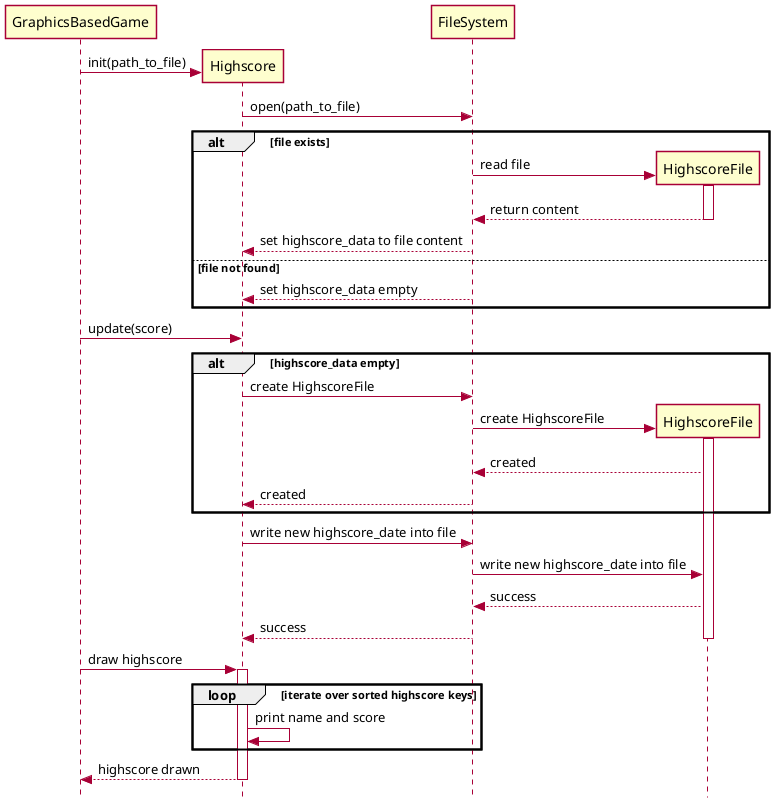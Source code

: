 @startuml
skin rose
skinparam style strictuml

participant GraphicsBasedGame
participant Highscore
participant FileSystem
participant HighscoreFile

create Highscore
GraphicsBasedGame -> Highscore: init(path_to_file)
Highscore -> FileSystem: open(path_to_file)
alt file exists
    create HighscoreFile
    FileSystem -> HighscoreFile: read file
    activate HighscoreFile
    HighscoreFile --> FileSystem: return content
    deactivate HighscoreFile
    FileSystem --> Highscore: set highscore_data to file content
else file not found
    FileSystem --> Highscore: set highscore_data empty
end
GraphicsBasedGame -> Highscore: update(score)
alt highscore_data empty
    Highscore -> FileSystem: create HighscoreFile
    create HighscoreFile
    FileSystem -> HighscoreFile: create HighscoreFile
    activate HighscoreFile
    HighscoreFile --> FileSystem: created
    FileSystem --> Highscore: created
end
Highscore -> FileSystem: write new highscore_date into file
FileSystem -> HighscoreFile: write new highscore_date into file
HighscoreFile --> FileSystem: success
FileSystem --> Highscore: success
deactivate HighscoreFile
GraphicsBasedGame -> Highscore: draw highscore
activate Highscore
loop iterate over sorted highscore keys
    Highscore -> Highscore: print name and score
end
Highscore --> GraphicsBasedGame: highscore drawn
deactivate Highscore
@enduml